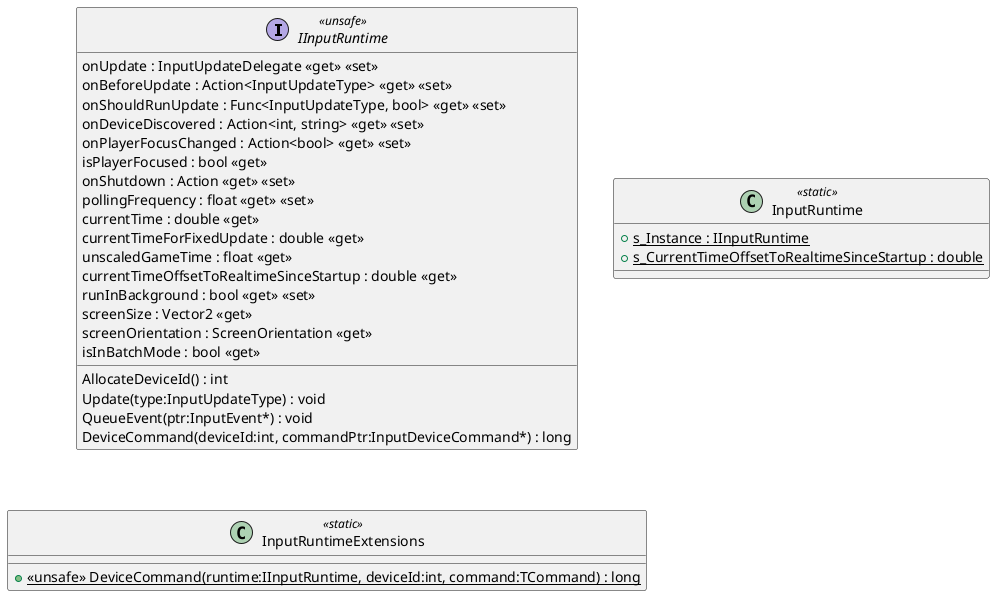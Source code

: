 @startuml
interface IInputRuntime <<unsafe>> {
    AllocateDeviceId() : int
    Update(type:InputUpdateType) : void
    QueueEvent(ptr:InputEvent*) : void
    DeviceCommand(deviceId:int, commandPtr:InputDeviceCommand*) : long
    onUpdate : InputUpdateDelegate <<get>> <<set>>
    onBeforeUpdate : Action<InputUpdateType> <<get>> <<set>>
    onShouldRunUpdate : Func<InputUpdateType, bool> <<get>> <<set>>
    onDeviceDiscovered : Action<int, string> <<get>> <<set>>
    onPlayerFocusChanged : Action<bool> <<get>> <<set>>
    isPlayerFocused : bool <<get>>
    onShutdown : Action <<get>> <<set>>
    pollingFrequency : float <<get>> <<set>>
    currentTime : double <<get>>
    currentTimeForFixedUpdate : double <<get>>
    unscaledGameTime : float <<get>>
    currentTimeOffsetToRealtimeSinceStartup : double <<get>>
    runInBackground : bool <<get>> <<set>>
    screenSize : Vector2 <<get>>
    screenOrientation : ScreenOrientation <<get>>
    isInBatchMode : bool <<get>>
}
class InputRuntime <<static>> {
    + {static} s_Instance : IInputRuntime
    + {static} s_CurrentTimeOffsetToRealtimeSinceStartup : double
}
class InputRuntimeExtensions <<static>> {
    + {static} <<unsafe>> DeviceCommand(runtime:IInputRuntime, deviceId:int, command:TCommand) : long
}
@enduml
